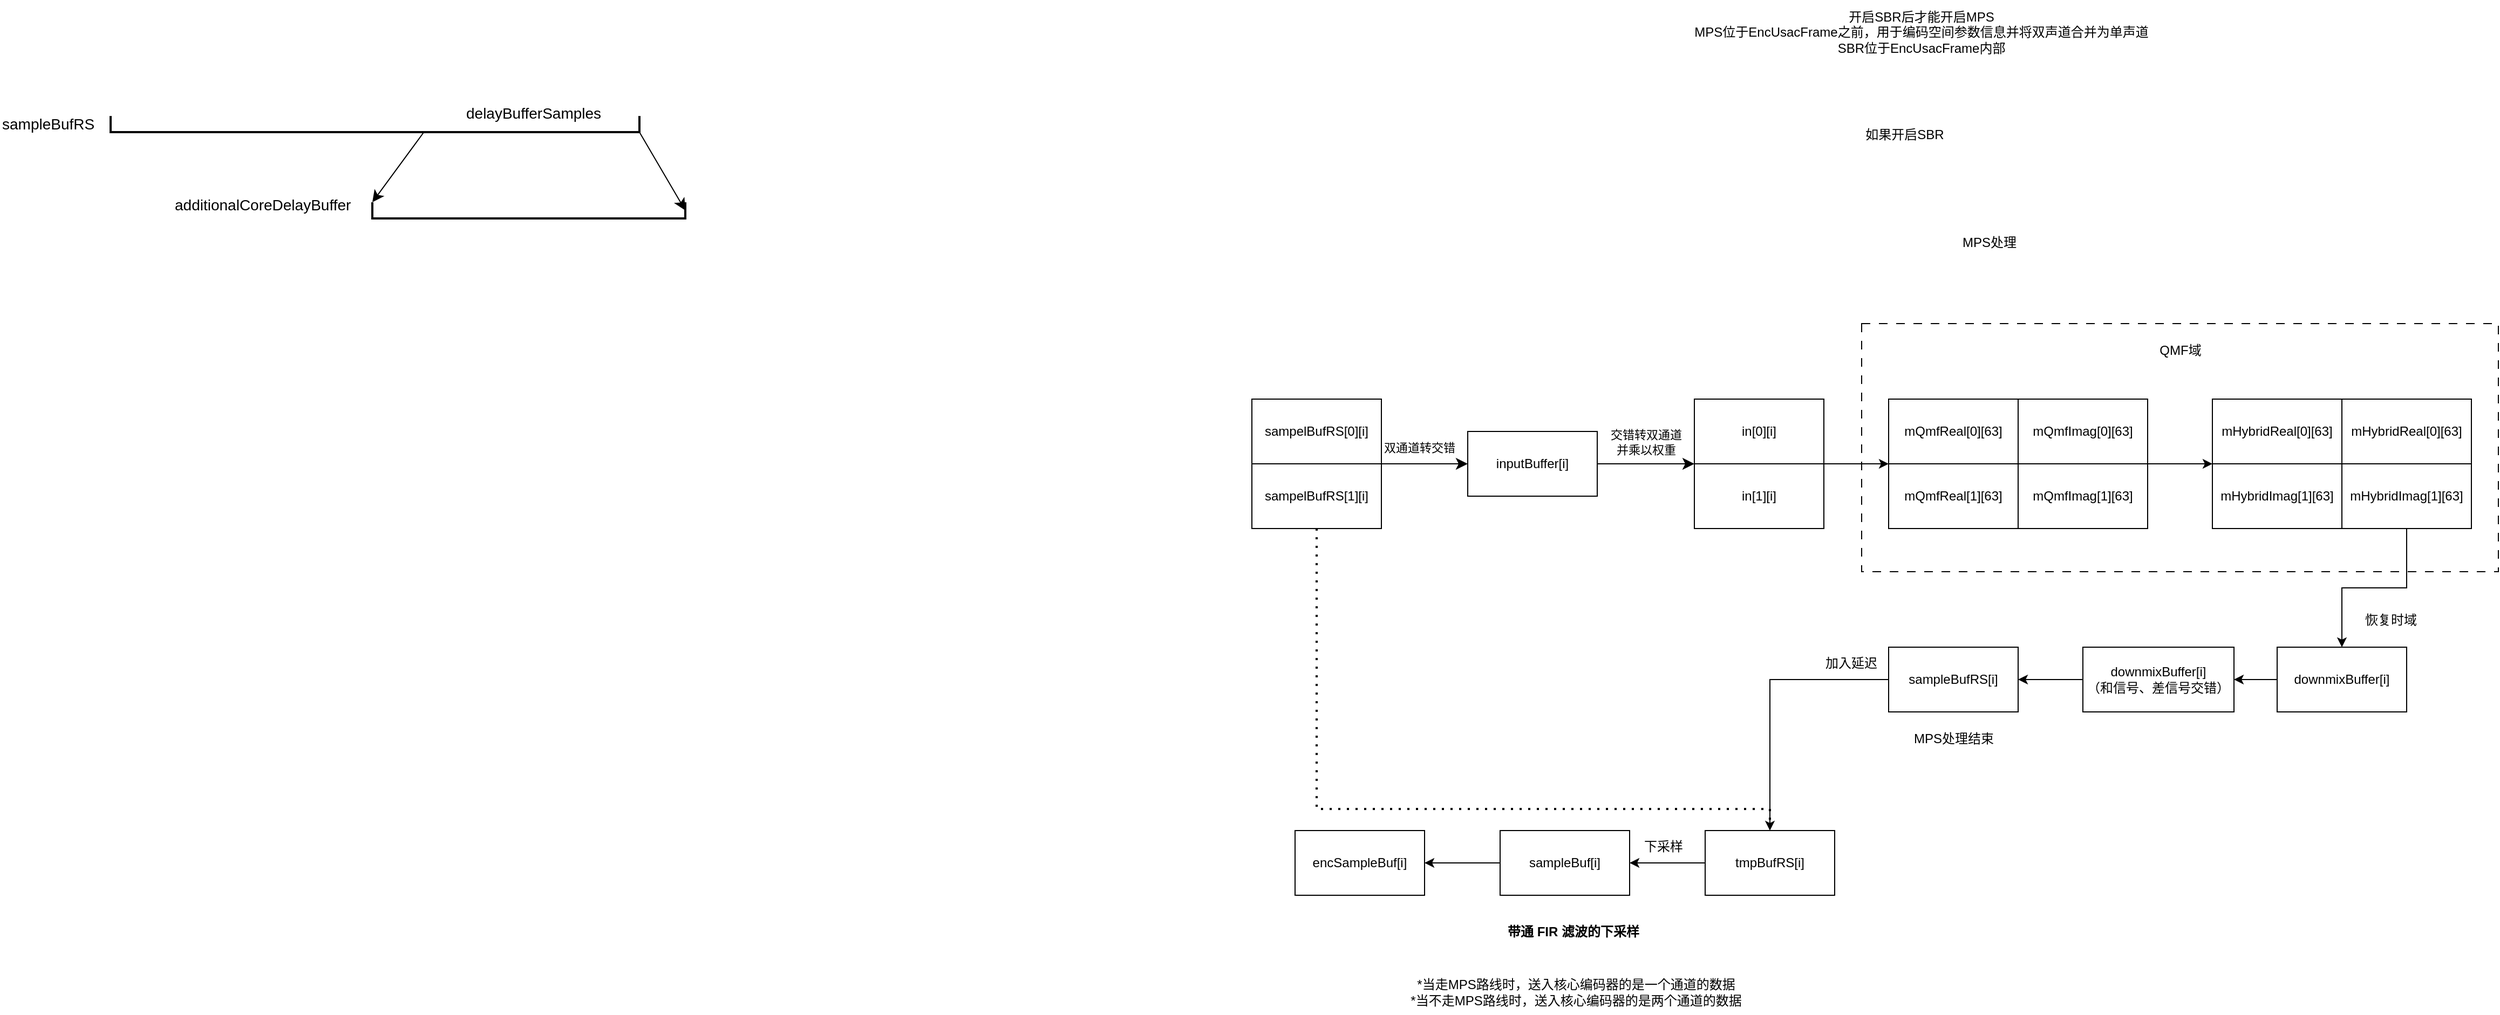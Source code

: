 <mxfile version="28.2.5">
  <diagram name="第 1 页" id="PRX9asHPqVV7ZKz13Wvs">
    <mxGraphModel dx="3437" dy="3306" grid="1" gridSize="10" guides="1" tooltips="1" connect="1" arrows="1" fold="1" page="1" pageScale="1" pageWidth="827" pageHeight="1169" math="0" shadow="0">
      <root>
        <mxCell id="0" />
        <mxCell id="1" parent="0" />
        <mxCell id="-eqFLUXX3JQwrmRsipEL-54" value="" style="edgeStyle=none;curved=1;rounded=0;orthogonalLoop=1;jettySize=auto;html=1;fontSize=12;startSize=8;endSize=8;entryX=1;entryY=0;entryDx=0;entryDy=0;entryPerimeter=0;exitX=-0.016;exitY=0.592;exitDx=0;exitDy=0;exitPerimeter=0;" edge="1" parent="1" source="-eqFLUXX3JQwrmRsipEL-52" target="-eqFLUXX3JQwrmRsipEL-53">
          <mxGeometry relative="1" as="geometry" />
        </mxCell>
        <mxCell id="-eqFLUXX3JQwrmRsipEL-52" value="" style="strokeWidth=2;html=1;shape=mxgraph.flowchart.annotation_1;align=left;pointerEvents=1;rotation=-90;" vertex="1" parent="1">
          <mxGeometry x="-760" y="-90" width="15" height="490" as="geometry" />
        </mxCell>
        <mxCell id="-eqFLUXX3JQwrmRsipEL-53" value="" style="strokeWidth=2;html=1;shape=mxgraph.flowchart.annotation_1;align=left;pointerEvents=1;rotation=-90;" vertex="1" parent="1">
          <mxGeometry x="-617.5" y="90" width="15" height="290" as="geometry" />
        </mxCell>
        <mxCell id="-eqFLUXX3JQwrmRsipEL-55" value="delayBufferSamples" style="text;whiteSpace=wrap;fontSize=14;" vertex="1" parent="1">
          <mxGeometry x="-670" y="130" width="140" height="40" as="geometry" />
        </mxCell>
        <mxCell id="-eqFLUXX3JQwrmRsipEL-56" style="edgeStyle=none;curved=1;rounded=0;orthogonalLoop=1;jettySize=auto;html=1;entryX=0.5;entryY=1;entryDx=0;entryDy=0;entryPerimeter=0;fontSize=12;startSize=8;endSize=8;exitX=0;exitY=1;exitDx=0;exitDy=0;exitPerimeter=0;" edge="1" parent="1" source="-eqFLUXX3JQwrmRsipEL-52" target="-eqFLUXX3JQwrmRsipEL-53">
          <mxGeometry relative="1" as="geometry" />
        </mxCell>
        <mxCell id="-eqFLUXX3JQwrmRsipEL-57" value="additionalCoreDelayBuffer" style="text;whiteSpace=wrap;fontSize=14;" vertex="1" parent="1">
          <mxGeometry x="-940" y="215" width="170" height="40" as="geometry" />
        </mxCell>
        <mxCell id="-eqFLUXX3JQwrmRsipEL-58" value="sampleBufRS" style="text;whiteSpace=wrap;fontSize=14;" vertex="1" parent="1">
          <mxGeometry x="-1100" y="140" width="110" height="40" as="geometry" />
        </mxCell>
        <mxCell id="-eqFLUXX3JQwrmRsipEL-1" value="-1层" style="locked=1;" visible="0" parent="0" />
        <mxCell id="-eqFLUXX3JQwrmRsipEL-2" value="" style="whiteSpace=wrap;html=1;fillColor=none;dashed=1;dashPattern=8 8;" vertex="1" parent="-eqFLUXX3JQwrmRsipEL-1">
          <mxGeometry x="40" y="110" width="1440" height="920" as="geometry" />
        </mxCell>
        <mxCell id="-eqFLUXX3JQwrmRsipEL-3" value="" style="whiteSpace=wrap;html=1;fillColor=none;dashed=1;dashPattern=8 8;" vertex="1" parent="-eqFLUXX3JQwrmRsipEL-1">
          <mxGeometry x="220" y="240" width="1050" height="520" as="geometry" />
        </mxCell>
        <mxCell id="-eqFLUXX3JQwrmRsipEL-4" style="" parent="0" />
        <mxCell id="-eqFLUXX3JQwrmRsipEL-5" value="" style="group" vertex="1" connectable="0" parent="-eqFLUXX3JQwrmRsipEL-4">
          <mxGeometry x="60" y="410" width="120" height="120" as="geometry" />
        </mxCell>
        <mxCell id="-eqFLUXX3JQwrmRsipEL-6" value="sampelBufRS[0][i]" style="rounded=0;whiteSpace=wrap;html=1;" vertex="1" parent="-eqFLUXX3JQwrmRsipEL-5">
          <mxGeometry width="120" height="60" as="geometry" />
        </mxCell>
        <mxCell id="-eqFLUXX3JQwrmRsipEL-7" value="sampelBufRS[1][i]" style="rounded=0;whiteSpace=wrap;html=1;" vertex="1" parent="-eqFLUXX3JQwrmRsipEL-5">
          <mxGeometry y="60" width="120" height="60" as="geometry" />
        </mxCell>
        <mxCell id="-eqFLUXX3JQwrmRsipEL-8" value="" style="edgeStyle=none;curved=1;rounded=0;orthogonalLoop=1;jettySize=auto;html=1;fontSize=12;startSize=8;endSize=8;entryX=0;entryY=0;entryDx=0;entryDy=0;" edge="1" parent="-eqFLUXX3JQwrmRsipEL-4" source="-eqFLUXX3JQwrmRsipEL-9" target="-eqFLUXX3JQwrmRsipEL-14">
          <mxGeometry relative="1" as="geometry">
            <mxPoint x="460" y="470" as="targetPoint" />
          </mxGeometry>
        </mxCell>
        <mxCell id="-eqFLUXX3JQwrmRsipEL-9" value="inputBuffer[i]" style="whiteSpace=wrap;html=1;rounded=0;" vertex="1" parent="-eqFLUXX3JQwrmRsipEL-4">
          <mxGeometry x="260" y="440" width="120" height="60" as="geometry" />
        </mxCell>
        <mxCell id="-eqFLUXX3JQwrmRsipEL-10" value="" style="edgeStyle=none;curved=1;rounded=0;orthogonalLoop=1;jettySize=auto;html=1;fontSize=12;startSize=8;endSize=8;exitX=1;exitY=1;exitDx=0;exitDy=0;" edge="1" parent="-eqFLUXX3JQwrmRsipEL-4" source="-eqFLUXX3JQwrmRsipEL-6" target="-eqFLUXX3JQwrmRsipEL-9">
          <mxGeometry relative="1" as="geometry" />
        </mxCell>
        <mxCell id="-eqFLUXX3JQwrmRsipEL-11" value="双通道转交错" style="text;html=1;align=center;verticalAlign=middle;resizable=0;points=[];autosize=1;strokeColor=none;fillColor=none;fontSize=11;" vertex="1" parent="-eqFLUXX3JQwrmRsipEL-4">
          <mxGeometry x="170" y="440" width="90" height="30" as="geometry" />
        </mxCell>
        <mxCell id="-eqFLUXX3JQwrmRsipEL-12" value="" style="group" vertex="1" connectable="0" parent="-eqFLUXX3JQwrmRsipEL-4">
          <mxGeometry x="470" y="410" width="120" height="120" as="geometry" />
        </mxCell>
        <mxCell id="-eqFLUXX3JQwrmRsipEL-13" value="in[0][i]" style="rounded=0;whiteSpace=wrap;html=1;" vertex="1" parent="-eqFLUXX3JQwrmRsipEL-12">
          <mxGeometry width="120" height="60" as="geometry" />
        </mxCell>
        <mxCell id="-eqFLUXX3JQwrmRsipEL-14" value="in[1][i]" style="rounded=0;whiteSpace=wrap;html=1;" vertex="1" parent="-eqFLUXX3JQwrmRsipEL-12">
          <mxGeometry y="60" width="120" height="60" as="geometry" />
        </mxCell>
        <mxCell id="-eqFLUXX3JQwrmRsipEL-15" value="交错转双通道&lt;div&gt;并乘以权重&lt;/div&gt;" style="text;html=1;align=center;verticalAlign=middle;resizable=0;points=[];autosize=1;strokeColor=none;fillColor=none;fontSize=11;" vertex="1" parent="-eqFLUXX3JQwrmRsipEL-4">
          <mxGeometry x="380" y="430" width="90" height="40" as="geometry" />
        </mxCell>
        <mxCell id="-eqFLUXX3JQwrmRsipEL-16" value="" style="group" vertex="1" connectable="0" parent="-eqFLUXX3JQwrmRsipEL-4">
          <mxGeometry x="650" y="410" width="240" height="120" as="geometry" />
        </mxCell>
        <mxCell id="-eqFLUXX3JQwrmRsipEL-17" value="mQmfReal[0][63]" style="rounded=0;whiteSpace=wrap;html=1;container=0;" vertex="1" parent="-eqFLUXX3JQwrmRsipEL-16">
          <mxGeometry width="120" height="60" as="geometry" />
        </mxCell>
        <mxCell id="-eqFLUXX3JQwrmRsipEL-18" value="mQmfReal[1][63]" style="rounded=0;whiteSpace=wrap;html=1;container=0;" vertex="1" parent="-eqFLUXX3JQwrmRsipEL-16">
          <mxGeometry y="60" width="120" height="60" as="geometry" />
        </mxCell>
        <mxCell id="-eqFLUXX3JQwrmRsipEL-19" value="mQmfImag[0][63]" style="rounded=0;whiteSpace=wrap;html=1;container=0;" vertex="1" parent="-eqFLUXX3JQwrmRsipEL-16">
          <mxGeometry x="120" width="120" height="60" as="geometry" />
        </mxCell>
        <mxCell id="-eqFLUXX3JQwrmRsipEL-20" value="mQmfImag[1][63]" style="rounded=0;whiteSpace=wrap;html=1;container=0;" vertex="1" parent="-eqFLUXX3JQwrmRsipEL-16">
          <mxGeometry x="120" y="60" width="120" height="60" as="geometry" />
        </mxCell>
        <mxCell id="-eqFLUXX3JQwrmRsipEL-21" value="" style="edgeStyle=orthogonalEdgeStyle;rounded=0;orthogonalLoop=1;jettySize=auto;html=1;" edge="1" parent="-eqFLUXX3JQwrmRsipEL-4" source="-eqFLUXX3JQwrmRsipEL-13" target="-eqFLUXX3JQwrmRsipEL-18">
          <mxGeometry relative="1" as="geometry">
            <Array as="points">
              <mxPoint x="610" y="470" />
              <mxPoint x="610" y="470" />
            </Array>
          </mxGeometry>
        </mxCell>
        <mxCell id="-eqFLUXX3JQwrmRsipEL-22" value="" style="group" vertex="1" connectable="0" parent="-eqFLUXX3JQwrmRsipEL-4">
          <mxGeometry x="950" y="410" width="240" height="120" as="geometry" />
        </mxCell>
        <mxCell id="-eqFLUXX3JQwrmRsipEL-23" value="mHybridReal[0][63]" style="rounded=0;whiteSpace=wrap;html=1;container=0;" vertex="1" parent="-eqFLUXX3JQwrmRsipEL-22">
          <mxGeometry width="120" height="60" as="geometry" />
        </mxCell>
        <mxCell id="-eqFLUXX3JQwrmRsipEL-24" value="mHybridImag[1][63]" style="rounded=0;whiteSpace=wrap;html=1;container=0;" vertex="1" parent="-eqFLUXX3JQwrmRsipEL-22">
          <mxGeometry y="60" width="120" height="60" as="geometry" />
        </mxCell>
        <mxCell id="-eqFLUXX3JQwrmRsipEL-25" value="mHybridReal[0][63]" style="rounded=0;whiteSpace=wrap;html=1;container=0;" vertex="1" parent="-eqFLUXX3JQwrmRsipEL-22">
          <mxGeometry x="120" width="120" height="60" as="geometry" />
        </mxCell>
        <mxCell id="-eqFLUXX3JQwrmRsipEL-26" value="mHybridImag[1][63]" style="rounded=0;whiteSpace=wrap;html=1;container=0;" vertex="1" parent="-eqFLUXX3JQwrmRsipEL-22">
          <mxGeometry x="120" y="60" width="120" height="60" as="geometry" />
        </mxCell>
        <mxCell id="-eqFLUXX3JQwrmRsipEL-27" value="" style="edgeStyle=orthogonalEdgeStyle;rounded=0;orthogonalLoop=1;jettySize=auto;html=1;" edge="1" parent="-eqFLUXX3JQwrmRsipEL-4" source="-eqFLUXX3JQwrmRsipEL-19" target="-eqFLUXX3JQwrmRsipEL-24">
          <mxGeometry relative="1" as="geometry">
            <Array as="points">
              <mxPoint x="910" y="470" />
              <mxPoint x="910" y="470" />
            </Array>
          </mxGeometry>
        </mxCell>
        <mxCell id="-eqFLUXX3JQwrmRsipEL-28" value="QMF域" style="text;html=1;align=center;verticalAlign=middle;resizable=0;points=[];autosize=1;strokeColor=none;fillColor=none;" vertex="1" parent="-eqFLUXX3JQwrmRsipEL-4">
          <mxGeometry x="890" y="350" width="60" height="30" as="geometry" />
        </mxCell>
        <mxCell id="-eqFLUXX3JQwrmRsipEL-29" value="" style="edgeStyle=orthogonalEdgeStyle;rounded=0;orthogonalLoop=1;jettySize=auto;html=1;" edge="1" parent="-eqFLUXX3JQwrmRsipEL-4" source="-eqFLUXX3JQwrmRsipEL-30" target="-eqFLUXX3JQwrmRsipEL-37">
          <mxGeometry relative="1" as="geometry" />
        </mxCell>
        <mxCell id="-eqFLUXX3JQwrmRsipEL-30" value="downmixBuffer[i]" style="whiteSpace=wrap;html=1;rounded=0;" vertex="1" parent="-eqFLUXX3JQwrmRsipEL-4">
          <mxGeometry x="1010" y="640" width="120" height="60" as="geometry" />
        </mxCell>
        <mxCell id="-eqFLUXX3JQwrmRsipEL-31" value="" style="edgeStyle=orthogonalEdgeStyle;rounded=0;orthogonalLoop=1;jettySize=auto;html=1;" edge="1" parent="-eqFLUXX3JQwrmRsipEL-4" source="-eqFLUXX3JQwrmRsipEL-32" target="-eqFLUXX3JQwrmRsipEL-34">
          <mxGeometry relative="1" as="geometry" />
        </mxCell>
        <mxCell id="-eqFLUXX3JQwrmRsipEL-32" value="sampleBufRS[i]" style="whiteSpace=wrap;html=1;rounded=0;" vertex="1" parent="-eqFLUXX3JQwrmRsipEL-4">
          <mxGeometry x="650" y="640" width="120" height="60" as="geometry" />
        </mxCell>
        <mxCell id="-eqFLUXX3JQwrmRsipEL-33" value="" style="edgeStyle=orthogonalEdgeStyle;rounded=0;orthogonalLoop=1;jettySize=auto;html=1;" edge="1" parent="-eqFLUXX3JQwrmRsipEL-4" source="-eqFLUXX3JQwrmRsipEL-34" target="-eqFLUXX3JQwrmRsipEL-39">
          <mxGeometry relative="1" as="geometry" />
        </mxCell>
        <mxCell id="-eqFLUXX3JQwrmRsipEL-34" value="tmpBufRS[i]" style="whiteSpace=wrap;html=1;rounded=0;" vertex="1" parent="-eqFLUXX3JQwrmRsipEL-4">
          <mxGeometry x="480" y="810" width="120" height="60" as="geometry" />
        </mxCell>
        <mxCell id="-eqFLUXX3JQwrmRsipEL-35" value="加入延迟" style="text;html=1;align=center;verticalAlign=middle;resizable=0;points=[];autosize=1;strokeColor=none;fillColor=none;" vertex="1" parent="-eqFLUXX3JQwrmRsipEL-4">
          <mxGeometry x="580" y="640" width="70" height="30" as="geometry" />
        </mxCell>
        <mxCell id="-eqFLUXX3JQwrmRsipEL-36" value="" style="edgeStyle=orthogonalEdgeStyle;rounded=0;orthogonalLoop=1;jettySize=auto;html=1;" edge="1" parent="-eqFLUXX3JQwrmRsipEL-4" source="-eqFLUXX3JQwrmRsipEL-37" target="-eqFLUXX3JQwrmRsipEL-32">
          <mxGeometry relative="1" as="geometry" />
        </mxCell>
        <mxCell id="-eqFLUXX3JQwrmRsipEL-37" value="downmixBuffer[i]&lt;div&gt;（和信号、差信号交错）&lt;/div&gt;" style="whiteSpace=wrap;html=1;rounded=0;" vertex="1" parent="-eqFLUXX3JQwrmRsipEL-4">
          <mxGeometry x="830" y="640" width="140" height="60" as="geometry" />
        </mxCell>
        <mxCell id="-eqFLUXX3JQwrmRsipEL-38" value="" style="edgeStyle=orthogonalEdgeStyle;rounded=0;orthogonalLoop=1;jettySize=auto;html=1;" edge="1" parent="-eqFLUXX3JQwrmRsipEL-4" source="-eqFLUXX3JQwrmRsipEL-39" target="-eqFLUXX3JQwrmRsipEL-42">
          <mxGeometry relative="1" as="geometry" />
        </mxCell>
        <mxCell id="-eqFLUXX3JQwrmRsipEL-39" value="sampleBuf[i]" style="whiteSpace=wrap;html=1;rounded=0;" vertex="1" parent="-eqFLUXX3JQwrmRsipEL-4">
          <mxGeometry x="290" y="810" width="120" height="60" as="geometry" />
        </mxCell>
        <mxCell id="-eqFLUXX3JQwrmRsipEL-40" value="下采样" style="text;html=1;align=center;verticalAlign=middle;resizable=0;points=[];autosize=1;strokeColor=none;fillColor=none;" vertex="1" parent="-eqFLUXX3JQwrmRsipEL-4">
          <mxGeometry x="410.5" y="810" width="60" height="30" as="geometry" />
        </mxCell>
        <mxCell id="-eqFLUXX3JQwrmRsipEL-41" value="恢复时域" style="text;html=1;align=center;verticalAlign=middle;resizable=0;points=[];autosize=1;strokeColor=none;fillColor=none;" vertex="1" parent="-eqFLUXX3JQwrmRsipEL-4">
          <mxGeometry x="1080" y="600" width="70" height="30" as="geometry" />
        </mxCell>
        <mxCell id="-eqFLUXX3JQwrmRsipEL-42" value="encSampleBuf[i]" style="whiteSpace=wrap;html=1;rounded=0;" vertex="1" parent="-eqFLUXX3JQwrmRsipEL-4">
          <mxGeometry x="100" y="810" width="120" height="60" as="geometry" />
        </mxCell>
        <mxCell id="-eqFLUXX3JQwrmRsipEL-43" value="&lt;strong data-end=&quot;1541&quot; data-start=&quot;1520&quot;&gt;带通 FIR 滤波的下采样&lt;/strong&gt;" style="text;whiteSpace=wrap;html=1;" vertex="1" parent="-eqFLUXX3JQwrmRsipEL-4">
          <mxGeometry x="295" y="890" width="130" height="30" as="geometry" />
        </mxCell>
        <mxCell id="-eqFLUXX3JQwrmRsipEL-44" value="MPS处理结束" style="text;html=1;align=center;verticalAlign=middle;resizable=0;points=[];autosize=1;strokeColor=none;fillColor=none;" vertex="1" parent="-eqFLUXX3JQwrmRsipEL-4">
          <mxGeometry x="660" y="710" width="100" height="30" as="geometry" />
        </mxCell>
        <mxCell id="-eqFLUXX3JQwrmRsipEL-45" style="edgeStyle=orthogonalEdgeStyle;rounded=0;orthogonalLoop=1;jettySize=auto;html=1;" edge="1" parent="-eqFLUXX3JQwrmRsipEL-4" source="-eqFLUXX3JQwrmRsipEL-26" target="-eqFLUXX3JQwrmRsipEL-30">
          <mxGeometry relative="1" as="geometry" />
        </mxCell>
        <mxCell id="-eqFLUXX3JQwrmRsipEL-46" value="MPS处理" style="text;html=1;align=center;verticalAlign=middle;resizable=0;points=[];autosize=1;strokeColor=none;fillColor=none;" vertex="1" parent="-eqFLUXX3JQwrmRsipEL-4">
          <mxGeometry x="707.5" y="250" width="70" height="30" as="geometry" />
        </mxCell>
        <mxCell id="-eqFLUXX3JQwrmRsipEL-47" value="" style="endArrow=none;dashed=1;html=1;dashPattern=1 3;strokeWidth=2;rounded=0;exitX=0.5;exitY=1;exitDx=0;exitDy=0;entryX=0.5;entryY=0;entryDx=0;entryDy=0;" edge="1" parent="-eqFLUXX3JQwrmRsipEL-4" source="-eqFLUXX3JQwrmRsipEL-7" target="-eqFLUXX3JQwrmRsipEL-34">
          <mxGeometry width="50" height="50" relative="1" as="geometry">
            <mxPoint x="350" y="790" as="sourcePoint" />
            <mxPoint x="400" y="740" as="targetPoint" />
            <Array as="points">
              <mxPoint x="120" y="790" />
              <mxPoint x="310" y="790" />
              <mxPoint x="540" y="790" />
            </Array>
          </mxGeometry>
        </mxCell>
        <mxCell id="-eqFLUXX3JQwrmRsipEL-48" value="*当走MPS路线时，送入核心编码器的是一个通道的数据&lt;div&gt;*当不走MPS路线时，送入核心编码器的是两个通道的数据&lt;/div&gt;" style="text;html=1;align=center;verticalAlign=middle;resizable=0;points=[];autosize=1;strokeColor=none;fillColor=none;" vertex="1" parent="-eqFLUXX3JQwrmRsipEL-4">
          <mxGeometry x="195" y="940" width="330" height="40" as="geometry" />
        </mxCell>
        <mxCell id="-eqFLUXX3JQwrmRsipEL-49" value="&lt;div&gt;开启SBR后才能开启MPS&lt;/div&gt;MPS位于EncUsacFrame之前，用于编码空间参数信息并将双声道合并为单声道&lt;div&gt;SBR位于&lt;span style=&quot;background-color: transparent; color: light-dark(rgb(0, 0, 0), rgb(255, 255, 255));&quot;&gt;EncUsacFrame内部&lt;/span&gt;&lt;/div&gt;" style="text;html=1;align=center;verticalAlign=middle;resizable=0;points=[];autosize=1;strokeColor=none;fillColor=none;" vertex="1" parent="-eqFLUXX3JQwrmRsipEL-4">
          <mxGeometry x="460" y="40" width="440" height="60" as="geometry" />
        </mxCell>
        <mxCell id="-eqFLUXX3JQwrmRsipEL-50" value="" style="whiteSpace=wrap;html=1;fillColor=none;dashed=1;dashPattern=8 8;movable=1;resizable=1;rotatable=1;deletable=1;editable=1;locked=0;connectable=1;" vertex="1" parent="-eqFLUXX3JQwrmRsipEL-4">
          <mxGeometry x="625" y="340" width="590" height="230" as="geometry" />
        </mxCell>
        <mxCell id="-eqFLUXX3JQwrmRsipEL-51" value="如果开启SBR" style="text;html=1;align=center;verticalAlign=middle;whiteSpace=wrap;rounded=0;" vertex="1" parent="-eqFLUXX3JQwrmRsipEL-4">
          <mxGeometry x="600" y="150" width="130" height="30" as="geometry" />
        </mxCell>
      </root>
    </mxGraphModel>
  </diagram>
</mxfile>
